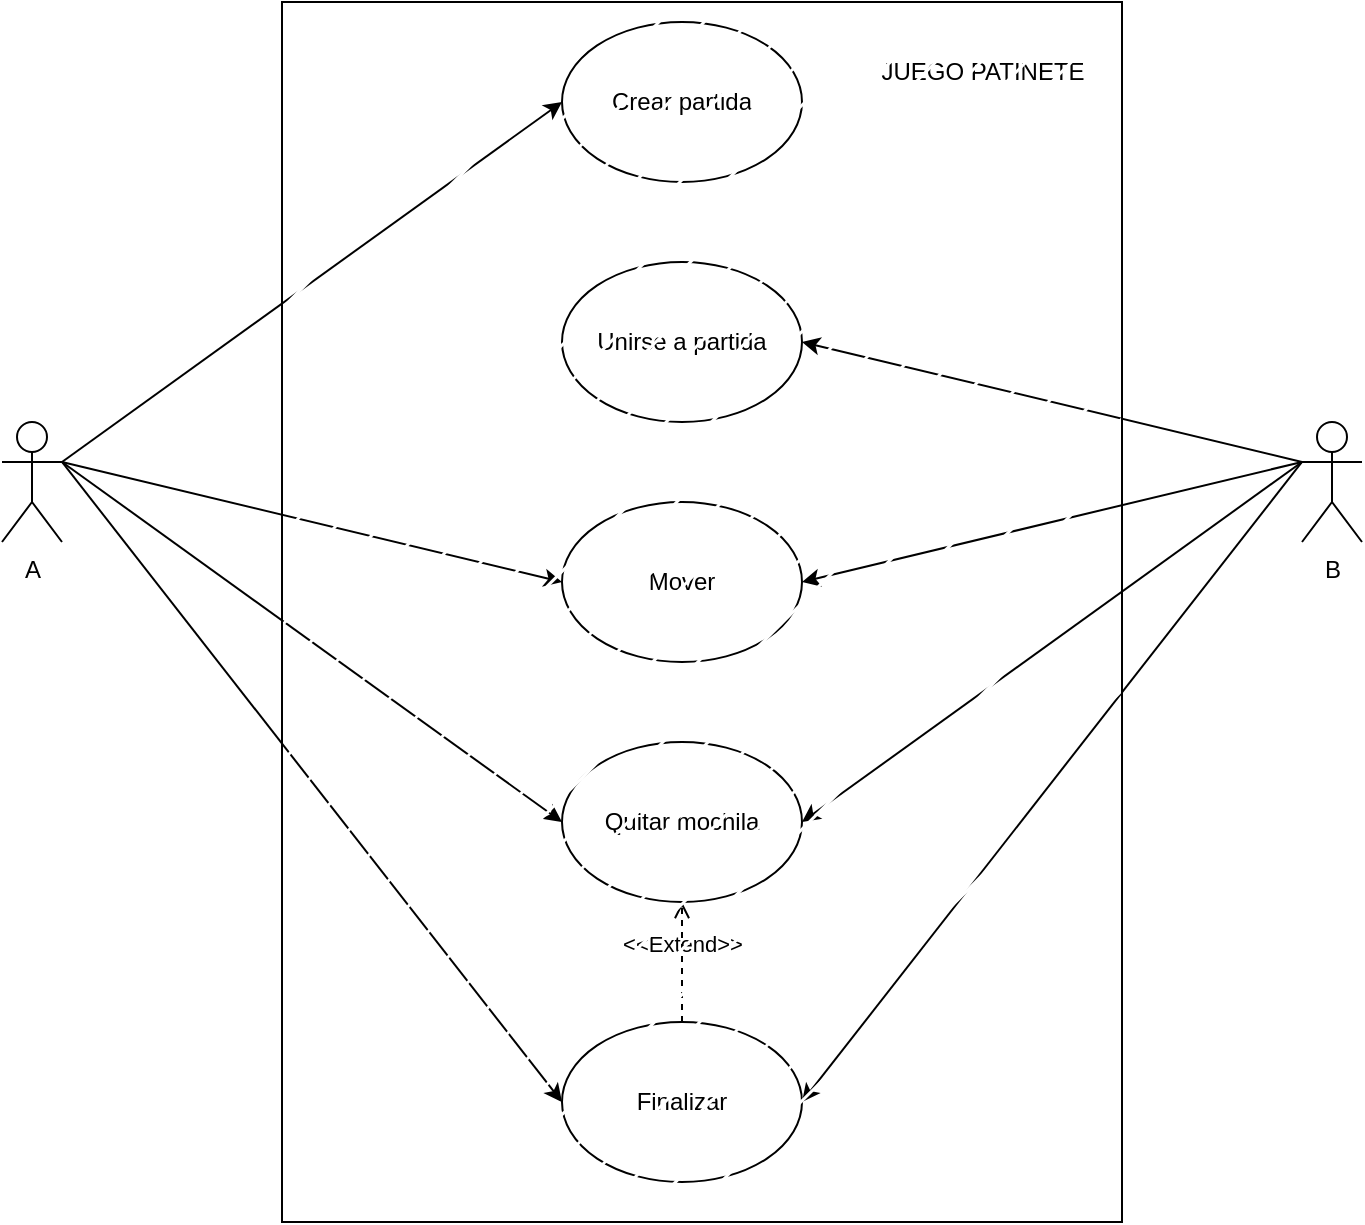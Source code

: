 <mxfile version="21.2.4" type="github">
  <diagram name="Página-1" id="6t6HE8e8yGfjCwerA57F">
    <mxGraphModel dx="880" dy="481" grid="1" gridSize="10" guides="1" tooltips="1" connect="1" arrows="1" fold="1" page="1" pageScale="1" pageWidth="3300" pageHeight="4681" math="0" shadow="0">
      <root>
        <mxCell id="0" />
        <mxCell id="1" parent="0" />
        <mxCell id="nMMOSByeB-05nPlqBuB7-5" style="edgeStyle=none;rounded=0;orthogonalLoop=1;jettySize=auto;html=1;exitX=1;exitY=0.333;exitDx=0;exitDy=0;exitPerimeter=0;entryX=0;entryY=0.5;entryDx=0;entryDy=0;" parent="1" source="nMMOSByeB-05nPlqBuB7-1" target="nMMOSByeB-05nPlqBuB7-3" edge="1">
          <mxGeometry relative="1" as="geometry" />
        </mxCell>
        <mxCell id="nMMOSByeB-05nPlqBuB7-12" style="edgeStyle=none;rounded=0;orthogonalLoop=1;jettySize=auto;html=1;exitX=1;exitY=0.333;exitDx=0;exitDy=0;exitPerimeter=0;entryX=0;entryY=0.5;entryDx=0;entryDy=0;" parent="1" source="nMMOSByeB-05nPlqBuB7-1" target="nMMOSByeB-05nPlqBuB7-7" edge="1">
          <mxGeometry relative="1" as="geometry" />
        </mxCell>
        <mxCell id="nMMOSByeB-05nPlqBuB7-13" style="edgeStyle=none;rounded=0;orthogonalLoop=1;jettySize=auto;html=1;exitX=1;exitY=0.333;exitDx=0;exitDy=0;exitPerimeter=0;entryX=0;entryY=0.5;entryDx=0;entryDy=0;" parent="1" source="nMMOSByeB-05nPlqBuB7-1" target="nMMOSByeB-05nPlqBuB7-8" edge="1">
          <mxGeometry relative="1" as="geometry" />
        </mxCell>
        <mxCell id="nMMOSByeB-05nPlqBuB7-24" style="edgeStyle=none;rounded=0;orthogonalLoop=1;jettySize=auto;html=1;exitX=1;exitY=0.333;exitDx=0;exitDy=0;exitPerimeter=0;entryX=0;entryY=0.5;entryDx=0;entryDy=0;" parent="1" source="nMMOSByeB-05nPlqBuB7-1" target="nMMOSByeB-05nPlqBuB7-19" edge="1">
          <mxGeometry relative="1" as="geometry" />
        </mxCell>
        <mxCell id="nMMOSByeB-05nPlqBuB7-1" value="A" style="shape=umlActor;verticalLabelPosition=bottom;verticalAlign=top;html=1;outlineConnect=0;" parent="1" vertex="1">
          <mxGeometry x="110" y="220" width="30" height="60" as="geometry" />
        </mxCell>
        <mxCell id="nMMOSByeB-05nPlqBuB7-10" style="edgeStyle=none;rounded=0;orthogonalLoop=1;jettySize=auto;html=1;exitX=0;exitY=0.333;exitDx=0;exitDy=0;exitPerimeter=0;entryX=1;entryY=0.5;entryDx=0;entryDy=0;" parent="1" source="nMMOSByeB-05nPlqBuB7-2" target="nMMOSByeB-05nPlqBuB7-6" edge="1">
          <mxGeometry relative="1" as="geometry" />
        </mxCell>
        <mxCell id="nMMOSByeB-05nPlqBuB7-11" style="edgeStyle=none;rounded=0;orthogonalLoop=1;jettySize=auto;html=1;exitX=0;exitY=0.333;exitDx=0;exitDy=0;exitPerimeter=0;entryX=1;entryY=0.5;entryDx=0;entryDy=0;" parent="1" source="nMMOSByeB-05nPlqBuB7-2" target="nMMOSByeB-05nPlqBuB7-7" edge="1">
          <mxGeometry relative="1" as="geometry" />
        </mxCell>
        <mxCell id="nMMOSByeB-05nPlqBuB7-14" style="edgeStyle=none;rounded=0;orthogonalLoop=1;jettySize=auto;html=1;exitX=0;exitY=0.333;exitDx=0;exitDy=0;exitPerimeter=0;entryX=1;entryY=0.5;entryDx=0;entryDy=0;" parent="1" source="nMMOSByeB-05nPlqBuB7-2" target="nMMOSByeB-05nPlqBuB7-8" edge="1">
          <mxGeometry relative="1" as="geometry" />
        </mxCell>
        <mxCell id="nMMOSByeB-05nPlqBuB7-2" value="B" style="shape=umlActor;verticalLabelPosition=bottom;verticalAlign=top;html=1;outlineConnect=0;" parent="1" vertex="1">
          <mxGeometry x="760" y="220" width="30" height="60" as="geometry" />
        </mxCell>
        <mxCell id="nMMOSByeB-05nPlqBuB7-3" value="Crear partida" style="ellipse;whiteSpace=wrap;html=1;" parent="1" vertex="1">
          <mxGeometry x="390" y="20" width="120" height="80" as="geometry" />
        </mxCell>
        <mxCell id="nMMOSByeB-05nPlqBuB7-6" value="Unirse a partida" style="ellipse;whiteSpace=wrap;html=1;" parent="1" vertex="1">
          <mxGeometry x="390" y="140" width="120" height="80" as="geometry" />
        </mxCell>
        <mxCell id="nMMOSByeB-05nPlqBuB7-7" value="Mover" style="ellipse;whiteSpace=wrap;html=1;" parent="1" vertex="1">
          <mxGeometry x="390" y="260" width="120" height="80" as="geometry" />
        </mxCell>
        <mxCell id="nMMOSByeB-05nPlqBuB7-8" value="Finalizar" style="ellipse;whiteSpace=wrap;html=1;" parent="1" vertex="1">
          <mxGeometry x="390" y="520" width="120" height="80" as="geometry" />
        </mxCell>
        <mxCell id="nMMOSByeB-05nPlqBuB7-16" value="&amp;lt;&amp;lt;Extend&amp;gt;&amp;gt;" style="html=1;verticalAlign=bottom;labelBackgroundColor=none;endArrow=open;endFill=0;dashed=1;rounded=0;entryX=0.5;entryY=1;entryDx=0;entryDy=0;exitX=0.5;exitY=0;exitDx=0;exitDy=0;" parent="1" source="nMMOSByeB-05nPlqBuB7-8" target="nMMOSByeB-05nPlqBuB7-19" edge="1">
          <mxGeometry width="160" relative="1" as="geometry">
            <mxPoint x="370" y="250" as="sourcePoint" />
            <mxPoint x="530" y="250" as="targetPoint" />
          </mxGeometry>
        </mxCell>
        <mxCell id="nMMOSByeB-05nPlqBuB7-19" value="Quitar mochila" style="ellipse;whiteSpace=wrap;html=1;" parent="1" vertex="1">
          <mxGeometry x="390" y="380" width="120" height="80" as="geometry" />
        </mxCell>
        <mxCell id="nMMOSByeB-05nPlqBuB7-27" value="JUEGO PATINETE" style="text;html=1;align=center;verticalAlign=middle;resizable=0;points=[];autosize=1;strokeColor=none;fillColor=none;" parent="1" vertex="1">
          <mxGeometry x="540" y="30" width="120" height="30" as="geometry" />
        </mxCell>
        <mxCell id="kUXPirsKl4_VQhLNQjYE-1" style="edgeStyle=none;rounded=0;orthogonalLoop=1;jettySize=auto;html=1;exitX=0;exitY=0.333;exitDx=0;exitDy=0;exitPerimeter=0;entryX=1;entryY=0.5;entryDx=0;entryDy=0;" edge="1" parent="1" source="nMMOSByeB-05nPlqBuB7-2" target="nMMOSByeB-05nPlqBuB7-19">
          <mxGeometry relative="1" as="geometry" />
        </mxCell>
        <mxCell id="kUXPirsKl4_VQhLNQjYE-5" value="" style="rounded=0;whiteSpace=wrap;html=1;fillStyle=hatch;movable=1;resizable=1;rotatable=1;deletable=1;editable=1;locked=0;connectable=1;" vertex="1" parent="1">
          <mxGeometry x="250" y="10" width="420" height="610" as="geometry" />
        </mxCell>
      </root>
    </mxGraphModel>
  </diagram>
</mxfile>
